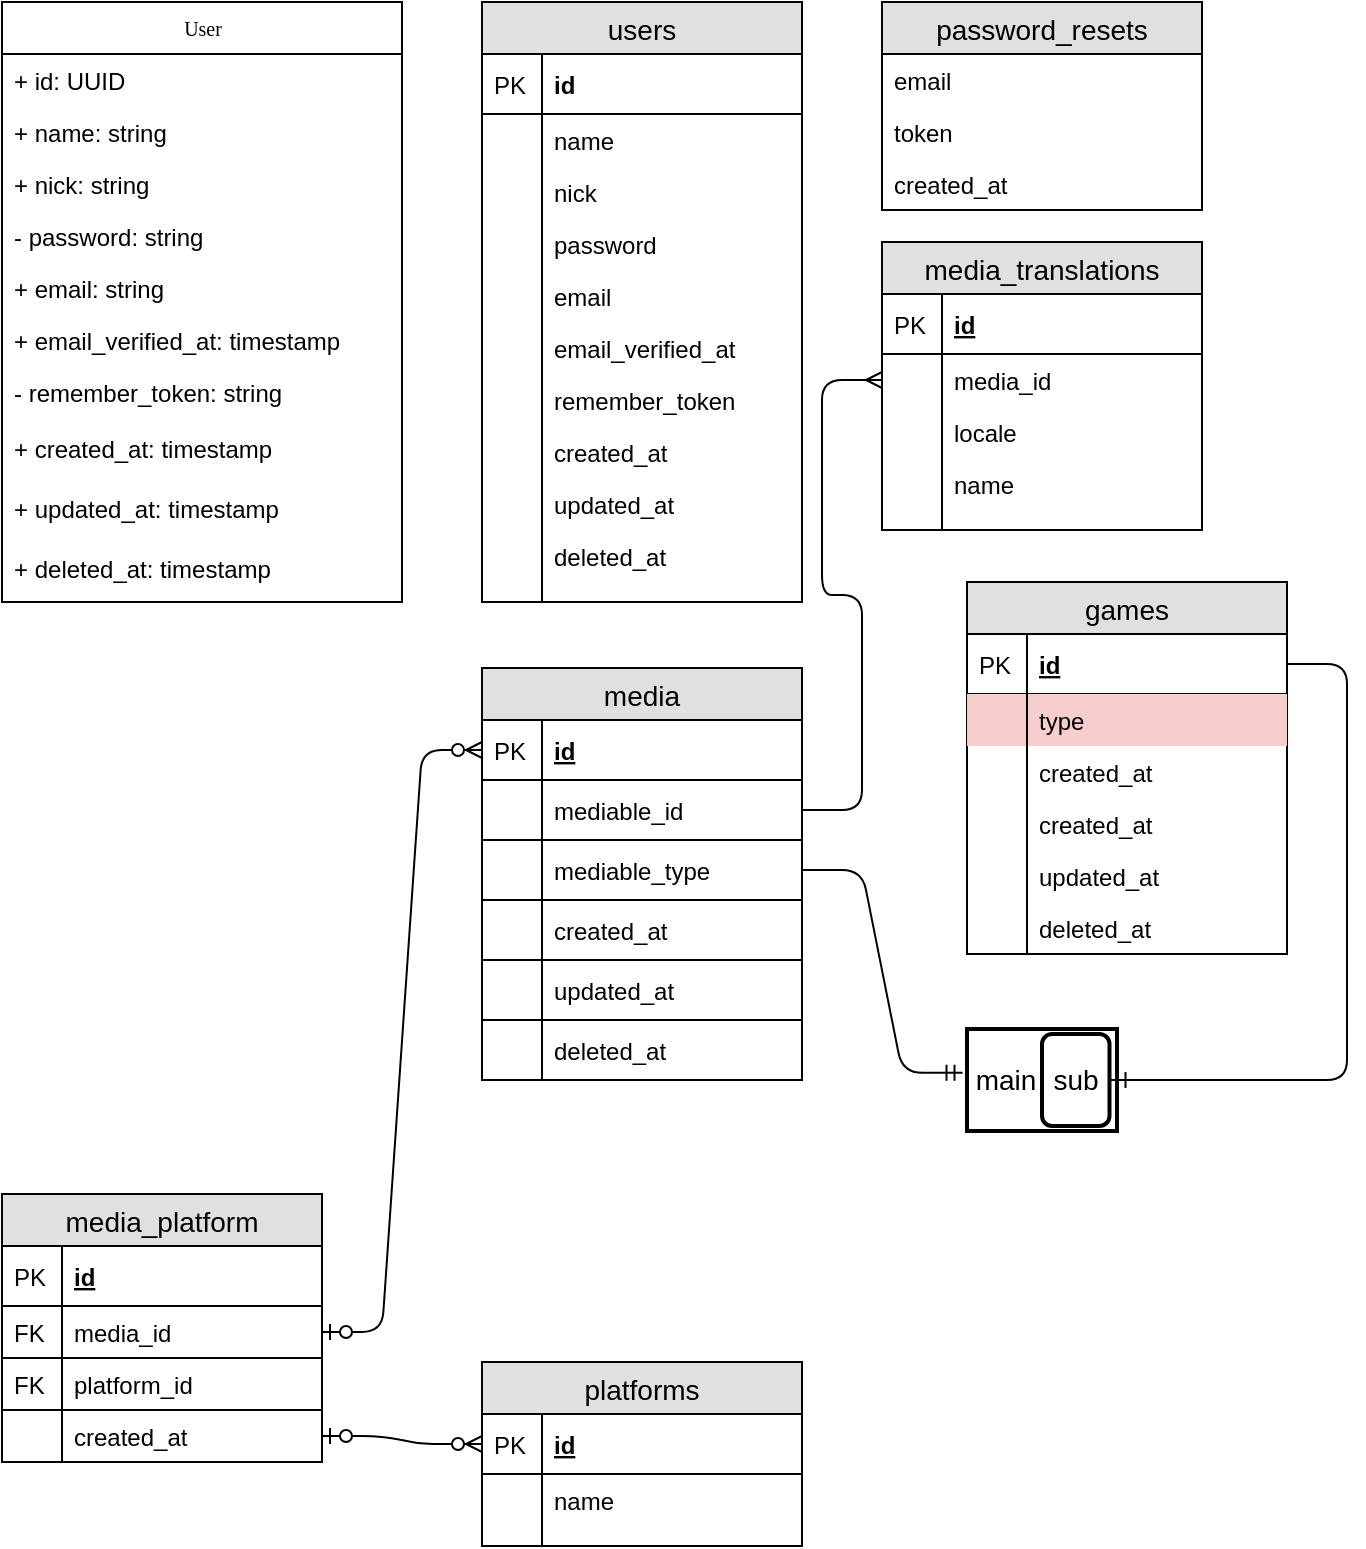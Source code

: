<mxfile version="12.2.6" type="device" pages="1"><diagram name="Page-1" id="c4acf3e9-155e-7222-9cf6-157b1a14988f"><mxGraphModel dx="446" dy="738" grid="1" gridSize="10" guides="1" tooltips="1" connect="1" arrows="1" fold="1" page="1" pageScale="1" pageWidth="850" pageHeight="1100" background="#ffffff" math="0" shadow="0"><root><mxCell id="0"/><mxCell id="1" parent="0"/><mxCell id="QIijq8V2MT7n2t8W3Wsy-1" value="User" style="swimlane;html=1;fontStyle=0;childLayout=stackLayout;horizontal=1;startSize=26;fillColor=none;horizontalStack=0;resizeParent=1;resizeLast=0;collapsible=1;marginBottom=0;swimlaneFillColor=#ffffff;rounded=0;shadow=0;comic=0;labelBackgroundColor=none;strokeWidth=1;fontFamily=Verdana;fontSize=10;align=center;" parent="1" vertex="1"><mxGeometry x="40" y="10" width="200" height="300" as="geometry"/></mxCell><mxCell id="QIijq8V2MT7n2t8W3Wsy-2" value="+ id: UUID" style="text;html=1;strokeColor=none;fillColor=none;align=left;verticalAlign=top;spacingLeft=4;spacingRight=4;whiteSpace=wrap;overflow=hidden;rotatable=0;points=[[0,0.5],[1,0.5]];portConstraint=eastwest;" parent="QIijq8V2MT7n2t8W3Wsy-1" vertex="1"><mxGeometry y="26" width="200" height="26" as="geometry"/></mxCell><mxCell id="QIijq8V2MT7n2t8W3Wsy-3" value="+ name: string" style="text;html=1;strokeColor=none;fillColor=none;align=left;verticalAlign=top;spacingLeft=4;spacingRight=4;whiteSpace=wrap;overflow=hidden;rotatable=0;points=[[0,0.5],[1,0.5]];portConstraint=eastwest;" parent="QIijq8V2MT7n2t8W3Wsy-1" vertex="1"><mxGeometry y="52" width="200" height="26" as="geometry"/></mxCell><mxCell id="QIijq8V2MT7n2t8W3Wsy-4" value="+ nick: string" style="text;html=1;strokeColor=none;fillColor=none;align=left;verticalAlign=top;spacingLeft=4;spacingRight=4;whiteSpace=wrap;overflow=hidden;rotatable=0;points=[[0,0.5],[1,0.5]];portConstraint=eastwest;" parent="QIijq8V2MT7n2t8W3Wsy-1" vertex="1"><mxGeometry y="78" width="200" height="26" as="geometry"/></mxCell><mxCell id="ISM1INwnsztmFXufZvSf-2" value="- password: string" style="text;html=1;strokeColor=none;fillColor=none;align=left;verticalAlign=top;spacingLeft=4;spacingRight=4;whiteSpace=wrap;overflow=hidden;rotatable=0;points=[[0,0.5],[1,0.5]];portConstraint=eastwest;" parent="QIijq8V2MT7n2t8W3Wsy-1" vertex="1"><mxGeometry y="104" width="200" height="26" as="geometry"/></mxCell><mxCell id="ISM1INwnsztmFXufZvSf-4" value="+ email: string" style="text;html=1;strokeColor=none;fillColor=none;align=left;verticalAlign=top;spacingLeft=4;spacingRight=4;whiteSpace=wrap;overflow=hidden;rotatable=0;points=[[0,0.5],[1,0.5]];portConstraint=eastwest;" parent="QIijq8V2MT7n2t8W3Wsy-1" vertex="1"><mxGeometry y="130" width="200" height="26" as="geometry"/></mxCell><mxCell id="ISM1INwnsztmFXufZvSf-3" value="+ email_verified_at: timestamp" style="text;html=1;strokeColor=none;fillColor=none;align=left;verticalAlign=top;spacingLeft=4;spacingRight=4;whiteSpace=wrap;overflow=hidden;rotatable=0;points=[[0,0.5],[1,0.5]];portConstraint=eastwest;" parent="QIijq8V2MT7n2t8W3Wsy-1" vertex="1"><mxGeometry y="156" width="200" height="26" as="geometry"/></mxCell><mxCell id="ISM1INwnsztmFXufZvSf-5" value="- remember_token: string" style="text;html=1;strokeColor=none;fillColor=none;align=left;verticalAlign=top;spacingLeft=4;spacingRight=4;whiteSpace=wrap;overflow=hidden;rotatable=0;points=[[0,0.5],[1,0.5]];portConstraint=eastwest;" parent="QIijq8V2MT7n2t8W3Wsy-1" vertex="1"><mxGeometry y="182" width="200" height="28" as="geometry"/></mxCell><mxCell id="ISM1INwnsztmFXufZvSf-6" value="+ created_at: timestamp" style="text;html=1;strokeColor=none;fillColor=none;align=left;verticalAlign=top;spacingLeft=4;spacingRight=4;whiteSpace=wrap;overflow=hidden;rotatable=0;points=[[0,0.5],[1,0.5]];portConstraint=eastwest;" parent="QIijq8V2MT7n2t8W3Wsy-1" vertex="1"><mxGeometry y="210" width="200" height="30" as="geometry"/></mxCell><mxCell id="ISM1INwnsztmFXufZvSf-7" value="+ updated_at: timestamp" style="text;html=1;strokeColor=none;fillColor=none;align=left;verticalAlign=top;spacingLeft=4;spacingRight=4;whiteSpace=wrap;overflow=hidden;rotatable=0;points=[[0,0.5],[1,0.5]];portConstraint=eastwest;" parent="QIijq8V2MT7n2t8W3Wsy-1" vertex="1"><mxGeometry y="240" width="200" height="30" as="geometry"/></mxCell><mxCell id="ISM1INwnsztmFXufZvSf-9" value="+ deleted_at: timestamp" style="text;html=1;strokeColor=none;fillColor=none;align=left;verticalAlign=top;spacingLeft=4;spacingRight=4;whiteSpace=wrap;overflow=hidden;rotatable=0;points=[[0,0.5],[1,0.5]];portConstraint=eastwest;" parent="QIijq8V2MT7n2t8W3Wsy-1" vertex="1"><mxGeometry y="270" width="200" height="30" as="geometry"/></mxCell><mxCell id="ISM1INwnsztmFXufZvSf-71" value="users" style="swimlane;fontStyle=0;childLayout=stackLayout;horizontal=1;startSize=26;fillColor=#e0e0e0;horizontalStack=0;resizeParent=1;resizeParentMax=0;resizeLast=0;collapsible=1;marginBottom=0;swimlaneFillColor=#ffffff;align=center;fontSize=14;" parent="1" vertex="1"><mxGeometry x="280" y="10" width="160" height="300" as="geometry"/></mxCell><mxCell id="ISM1INwnsztmFXufZvSf-72" value="id" style="shape=partialRectangle;top=0;left=0;right=0;bottom=1;align=left;verticalAlign=middle;fillColor=none;spacingLeft=34;spacingRight=4;overflow=hidden;rotatable=0;points=[[0,0.5],[1,0.5]];portConstraint=eastwest;dropTarget=0;fontStyle=1;fontSize=12;" parent="ISM1INwnsztmFXufZvSf-71" vertex="1"><mxGeometry y="26" width="160" height="30" as="geometry"/></mxCell><mxCell id="ISM1INwnsztmFXufZvSf-73" value="PK" style="shape=partialRectangle;top=0;left=0;bottom=0;fillColor=none;align=left;verticalAlign=middle;spacingLeft=4;spacingRight=4;overflow=hidden;rotatable=0;points=[];portConstraint=eastwest;part=1;fontSize=12;" parent="ISM1INwnsztmFXufZvSf-72" vertex="1" connectable="0"><mxGeometry width="30" height="30" as="geometry"/></mxCell><mxCell id="ISM1INwnsztmFXufZvSf-74" value="name" style="shape=partialRectangle;top=0;left=0;right=0;bottom=0;align=left;verticalAlign=top;fillColor=none;spacingLeft=34;spacingRight=4;overflow=hidden;rotatable=0;points=[[0,0.5],[1,0.5]];portConstraint=eastwest;dropTarget=0;fontSize=12;" parent="ISM1INwnsztmFXufZvSf-71" vertex="1"><mxGeometry y="56" width="160" height="26" as="geometry"/></mxCell><mxCell id="ISM1INwnsztmFXufZvSf-75" value="" style="shape=partialRectangle;top=0;left=0;bottom=0;fillColor=none;align=left;verticalAlign=top;spacingLeft=4;spacingRight=4;overflow=hidden;rotatable=0;points=[];portConstraint=eastwest;part=1;fontSize=12;" parent="ISM1INwnsztmFXufZvSf-74" vertex="1" connectable="0"><mxGeometry width="30" height="26" as="geometry"/></mxCell><mxCell id="ISM1INwnsztmFXufZvSf-76" value="nick" style="shape=partialRectangle;top=0;left=0;right=0;bottom=0;align=left;verticalAlign=top;fillColor=none;spacingLeft=34;spacingRight=4;overflow=hidden;rotatable=0;points=[[0,0.5],[1,0.5]];portConstraint=eastwest;dropTarget=0;fontSize=12;" parent="ISM1INwnsztmFXufZvSf-71" vertex="1"><mxGeometry y="82" width="160" height="26" as="geometry"/></mxCell><mxCell id="ISM1INwnsztmFXufZvSf-77" value="" style="shape=partialRectangle;top=0;left=0;bottom=0;fillColor=none;align=left;verticalAlign=top;spacingLeft=4;spacingRight=4;overflow=hidden;rotatable=0;points=[];portConstraint=eastwest;part=1;fontSize=12;" parent="ISM1INwnsztmFXufZvSf-76" vertex="1" connectable="0"><mxGeometry width="30" height="26" as="geometry"/></mxCell><mxCell id="ISM1INwnsztmFXufZvSf-78" value="password" style="shape=partialRectangle;top=0;left=0;right=0;bottom=0;align=left;verticalAlign=top;fillColor=none;spacingLeft=34;spacingRight=4;overflow=hidden;rotatable=0;points=[[0,0.5],[1,0.5]];portConstraint=eastwest;dropTarget=0;fontSize=12;" parent="ISM1INwnsztmFXufZvSf-71" vertex="1"><mxGeometry y="108" width="160" height="26" as="geometry"/></mxCell><mxCell id="ISM1INwnsztmFXufZvSf-79" value="" style="shape=partialRectangle;top=0;left=0;bottom=0;fillColor=none;align=left;verticalAlign=top;spacingLeft=4;spacingRight=4;overflow=hidden;rotatable=0;points=[];portConstraint=eastwest;part=1;fontSize=12;" parent="ISM1INwnsztmFXufZvSf-78" vertex="1" connectable="0"><mxGeometry width="30" height="26" as="geometry"/></mxCell><mxCell id="ISM1INwnsztmFXufZvSf-82" value="email" style="shape=partialRectangle;top=0;left=0;right=0;bottom=0;align=left;verticalAlign=top;fillColor=none;spacingLeft=34;spacingRight=4;overflow=hidden;rotatable=0;points=[[0,0.5],[1,0.5]];portConstraint=eastwest;dropTarget=0;fontSize=12;" parent="ISM1INwnsztmFXufZvSf-71" vertex="1"><mxGeometry y="134" width="160" height="26" as="geometry"/></mxCell><mxCell id="ISM1INwnsztmFXufZvSf-83" value="" style="shape=partialRectangle;top=0;left=0;bottom=0;fillColor=none;align=left;verticalAlign=top;spacingLeft=4;spacingRight=4;overflow=hidden;rotatable=0;points=[];portConstraint=eastwest;part=1;fontSize=12;" parent="ISM1INwnsztmFXufZvSf-82" vertex="1" connectable="0"><mxGeometry width="30" height="26" as="geometry"/></mxCell><mxCell id="ISM1INwnsztmFXufZvSf-92" value="email_verified_at" style="shape=partialRectangle;top=0;left=0;right=0;bottom=0;align=left;verticalAlign=top;fillColor=none;spacingLeft=34;spacingRight=4;overflow=hidden;rotatable=0;points=[[0,0.5],[1,0.5]];portConstraint=eastwest;dropTarget=0;fontSize=12;" parent="ISM1INwnsztmFXufZvSf-71" vertex="1"><mxGeometry y="160" width="160" height="26" as="geometry"/></mxCell><mxCell id="ISM1INwnsztmFXufZvSf-93" value="" style="shape=partialRectangle;top=0;left=0;bottom=0;fillColor=none;align=left;verticalAlign=top;spacingLeft=4;spacingRight=4;overflow=hidden;rotatable=0;points=[];portConstraint=eastwest;part=1;fontSize=12;" parent="ISM1INwnsztmFXufZvSf-92" vertex="1" connectable="0"><mxGeometry width="30" height="26" as="geometry"/></mxCell><mxCell id="ISM1INwnsztmFXufZvSf-86" value="remember_token" style="shape=partialRectangle;top=0;left=0;right=0;bottom=0;align=left;verticalAlign=top;fillColor=none;spacingLeft=34;spacingRight=4;overflow=hidden;rotatable=0;points=[[0,0.5],[1,0.5]];portConstraint=eastwest;dropTarget=0;fontSize=12;" parent="ISM1INwnsztmFXufZvSf-71" vertex="1"><mxGeometry y="186" width="160" height="26" as="geometry"/></mxCell><mxCell id="ISM1INwnsztmFXufZvSf-87" value="" style="shape=partialRectangle;top=0;left=0;bottom=0;fillColor=none;align=left;verticalAlign=top;spacingLeft=4;spacingRight=4;overflow=hidden;rotatable=0;points=[];portConstraint=eastwest;part=1;fontSize=12;" parent="ISM1INwnsztmFXufZvSf-86" vertex="1" connectable="0"><mxGeometry width="30" height="26" as="geometry"/></mxCell><mxCell id="ISM1INwnsztmFXufZvSf-88" value="created_at" style="shape=partialRectangle;top=0;left=0;right=0;bottom=0;align=left;verticalAlign=top;fillColor=none;spacingLeft=34;spacingRight=4;overflow=hidden;rotatable=0;points=[[0,0.5],[1,0.5]];portConstraint=eastwest;dropTarget=0;fontSize=12;" parent="ISM1INwnsztmFXufZvSf-71" vertex="1"><mxGeometry y="212" width="160" height="26" as="geometry"/></mxCell><mxCell id="ISM1INwnsztmFXufZvSf-89" value="" style="shape=partialRectangle;top=0;left=0;bottom=0;fillColor=none;align=left;verticalAlign=top;spacingLeft=4;spacingRight=4;overflow=hidden;rotatable=0;points=[];portConstraint=eastwest;part=1;fontSize=12;" parent="ISM1INwnsztmFXufZvSf-88" vertex="1" connectable="0"><mxGeometry width="30" height="26" as="geometry"/></mxCell><mxCell id="ISM1INwnsztmFXufZvSf-90" value="updated_at" style="shape=partialRectangle;top=0;left=0;right=0;bottom=0;align=left;verticalAlign=top;fillColor=none;spacingLeft=34;spacingRight=4;overflow=hidden;rotatable=0;points=[[0,0.5],[1,0.5]];portConstraint=eastwest;dropTarget=0;fontSize=12;" parent="ISM1INwnsztmFXufZvSf-71" vertex="1"><mxGeometry y="238" width="160" height="26" as="geometry"/></mxCell><mxCell id="ISM1INwnsztmFXufZvSf-91" value="" style="shape=partialRectangle;top=0;left=0;bottom=0;fillColor=none;align=left;verticalAlign=top;spacingLeft=4;spacingRight=4;overflow=hidden;rotatable=0;points=[];portConstraint=eastwest;part=1;fontSize=12;" parent="ISM1INwnsztmFXufZvSf-90" vertex="1" connectable="0"><mxGeometry width="30" height="26" as="geometry"/></mxCell><mxCell id="ISM1INwnsztmFXufZvSf-94" value="deleted_at" style="shape=partialRectangle;top=0;left=0;right=0;bottom=0;align=left;verticalAlign=top;fillColor=none;spacingLeft=34;spacingRight=4;overflow=hidden;rotatable=0;points=[[0,0.5],[1,0.5]];portConstraint=eastwest;dropTarget=0;fontSize=12;" parent="ISM1INwnsztmFXufZvSf-71" vertex="1"><mxGeometry y="264" width="160" height="26" as="geometry"/></mxCell><mxCell id="ISM1INwnsztmFXufZvSf-95" value="" style="shape=partialRectangle;top=0;left=0;bottom=0;fillColor=none;align=left;verticalAlign=top;spacingLeft=4;spacingRight=4;overflow=hidden;rotatable=0;points=[];portConstraint=eastwest;part=1;fontSize=12;" parent="ISM1INwnsztmFXufZvSf-94" vertex="1" connectable="0"><mxGeometry width="30" height="26" as="geometry"/></mxCell><mxCell id="ISM1INwnsztmFXufZvSf-80" value="" style="shape=partialRectangle;top=0;left=0;right=0;bottom=0;align=left;verticalAlign=top;fillColor=none;spacingLeft=34;spacingRight=4;overflow=hidden;rotatable=0;points=[[0,0.5],[1,0.5]];portConstraint=eastwest;dropTarget=0;fontSize=12;" parent="ISM1INwnsztmFXufZvSf-71" vertex="1"><mxGeometry y="290" width="160" height="10" as="geometry"/></mxCell><mxCell id="ISM1INwnsztmFXufZvSf-81" value="" style="shape=partialRectangle;top=0;left=0;bottom=0;fillColor=none;align=left;verticalAlign=top;spacingLeft=4;spacingRight=4;overflow=hidden;rotatable=0;points=[];portConstraint=eastwest;part=1;fontSize=12;" parent="ISM1INwnsztmFXufZvSf-80" vertex="1" connectable="0"><mxGeometry width="30" height="10" as="geometry"/></mxCell><mxCell id="ISM1INwnsztmFXufZvSf-100" value="password_resets" style="swimlane;fontStyle=0;childLayout=stackLayout;horizontal=1;startSize=26;fillColor=#e0e0e0;horizontalStack=0;resizeParent=1;resizeParentMax=0;resizeLast=0;collapsible=1;marginBottom=0;swimlaneFillColor=#ffffff;align=center;fontSize=14;" parent="1" vertex="1"><mxGeometry x="480" y="10" width="160" height="104" as="geometry"/></mxCell><mxCell id="ISM1INwnsztmFXufZvSf-101" value="email" style="text;strokeColor=none;fillColor=none;spacingLeft=4;spacingRight=4;overflow=hidden;rotatable=0;points=[[0,0.5],[1,0.5]];portConstraint=eastwest;fontSize=12;" parent="ISM1INwnsztmFXufZvSf-100" vertex="1"><mxGeometry y="26" width="160" height="26" as="geometry"/></mxCell><mxCell id="ISM1INwnsztmFXufZvSf-103" value="token" style="text;strokeColor=none;fillColor=none;spacingLeft=4;spacingRight=4;overflow=hidden;rotatable=0;points=[[0,0.5],[1,0.5]];portConstraint=eastwest;fontSize=12;" parent="ISM1INwnsztmFXufZvSf-100" vertex="1"><mxGeometry y="52" width="160" height="26" as="geometry"/></mxCell><mxCell id="ISM1INwnsztmFXufZvSf-104" value="created_at" style="text;strokeColor=none;fillColor=none;spacingLeft=4;spacingRight=4;overflow=hidden;rotatable=0;points=[[0,0.5],[1,0.5]];portConstraint=eastwest;fontSize=12;" parent="ISM1INwnsztmFXufZvSf-100" vertex="1"><mxGeometry y="78" width="160" height="26" as="geometry"/></mxCell><mxCell id="ISM1INwnsztmFXufZvSf-116" value="games" style="swimlane;fontStyle=0;childLayout=stackLayout;horizontal=1;startSize=26;fillColor=#e0e0e0;horizontalStack=0;resizeParent=1;resizeParentMax=0;resizeLast=0;collapsible=1;marginBottom=0;swimlaneFillColor=#ffffff;align=center;fontSize=14;" parent="1" vertex="1"><mxGeometry x="522.5" y="300" width="160" height="186" as="geometry"/></mxCell><mxCell id="ISM1INwnsztmFXufZvSf-117" value="id" style="shape=partialRectangle;top=0;left=0;right=0;bottom=1;align=left;verticalAlign=middle;fillColor=none;spacingLeft=34;spacingRight=4;overflow=hidden;rotatable=0;points=[[0,0.5],[1,0.5]];portConstraint=eastwest;dropTarget=0;fontStyle=5;fontSize=12;" parent="ISM1INwnsztmFXufZvSf-116" vertex="1"><mxGeometry y="26" width="160" height="30" as="geometry"/></mxCell><mxCell id="ISM1INwnsztmFXufZvSf-118" value="PK" style="shape=partialRectangle;top=0;left=0;bottom=0;fillColor=none;align=left;verticalAlign=middle;spacingLeft=4;spacingRight=4;overflow=hidden;rotatable=0;points=[];portConstraint=eastwest;part=1;fontSize=12;" parent="ISM1INwnsztmFXufZvSf-117" vertex="1" connectable="0"><mxGeometry width="30" height="30" as="geometry"/></mxCell><mxCell id="ISM1INwnsztmFXufZvSf-119" value="type" style="shape=partialRectangle;top=0;left=0;right=0;bottom=0;align=left;verticalAlign=top;fillColor=#f8cecc;spacingLeft=34;spacingRight=4;overflow=hidden;rotatable=0;points=[[0,0.5],[1,0.5]];portConstraint=eastwest;dropTarget=0;fontSize=12;strokeColor=#000000;" parent="ISM1INwnsztmFXufZvSf-116" vertex="1"><mxGeometry y="56" width="160" height="26" as="geometry"/></mxCell><mxCell id="ISM1INwnsztmFXufZvSf-120" value="" style="shape=partialRectangle;top=0;left=0;bottom=0;fillColor=none;align=left;verticalAlign=top;spacingLeft=4;spacingRight=4;overflow=hidden;rotatable=0;points=[];portConstraint=eastwest;part=1;fontSize=12;" parent="ISM1INwnsztmFXufZvSf-119" vertex="1" connectable="0"><mxGeometry width="30" height="26" as="geometry"/></mxCell><mxCell id="_zYYemDv566EBGg0dp0m-32" value="created_at" style="shape=partialRectangle;top=0;left=0;right=0;bottom=0;align=left;verticalAlign=top;spacingLeft=34;spacingRight=4;overflow=hidden;rotatable=0;points=[[0,0.5],[1,0.5]];portConstraint=eastwest;dropTarget=0;fontSize=12;fillColor=none;" parent="ISM1INwnsztmFXufZvSf-116" vertex="1"><mxGeometry y="82" width="160" height="26" as="geometry"/></mxCell><mxCell id="_zYYemDv566EBGg0dp0m-33" value="" style="shape=partialRectangle;top=0;left=0;bottom=0;fillColor=none;align=left;verticalAlign=top;spacingLeft=4;spacingRight=4;overflow=hidden;rotatable=0;points=[];portConstraint=eastwest;part=1;fontSize=12;" parent="_zYYemDv566EBGg0dp0m-32" vertex="1" connectable="0"><mxGeometry width="30" height="26" as="geometry"/></mxCell><mxCell id="_zYYemDv566EBGg0dp0m-52" value="created_at" style="shape=partialRectangle;top=0;left=0;right=0;bottom=0;align=left;verticalAlign=top;spacingLeft=34;spacingRight=4;overflow=hidden;rotatable=0;points=[[0,0.5],[1,0.5]];portConstraint=eastwest;dropTarget=0;fontSize=12;fillColor=none;" parent="ISM1INwnsztmFXufZvSf-116" vertex="1"><mxGeometry y="108" width="160" height="26" as="geometry"/></mxCell><mxCell id="_zYYemDv566EBGg0dp0m-53" value="" style="shape=partialRectangle;top=0;left=0;bottom=0;fillColor=none;align=left;verticalAlign=top;spacingLeft=4;spacingRight=4;overflow=hidden;rotatable=0;points=[];portConstraint=eastwest;part=1;fontSize=12;" parent="_zYYemDv566EBGg0dp0m-52" vertex="1" connectable="0"><mxGeometry width="30" height="26" as="geometry"/></mxCell><mxCell id="_zYYemDv566EBGg0dp0m-34" value="updated_at" style="shape=partialRectangle;top=0;left=0;right=0;bottom=0;align=left;verticalAlign=top;spacingLeft=34;spacingRight=4;overflow=hidden;rotatable=0;points=[[0,0.5],[1,0.5]];portConstraint=eastwest;dropTarget=0;fontSize=12;fillColor=none;" parent="ISM1INwnsztmFXufZvSf-116" vertex="1"><mxGeometry y="134" width="160" height="26" as="geometry"/></mxCell><mxCell id="_zYYemDv566EBGg0dp0m-35" value="" style="shape=partialRectangle;top=0;left=0;bottom=0;fillColor=none;align=left;verticalAlign=top;spacingLeft=4;spacingRight=4;overflow=hidden;rotatable=0;points=[];portConstraint=eastwest;part=1;fontSize=12;" parent="_zYYemDv566EBGg0dp0m-34" vertex="1" connectable="0"><mxGeometry width="30" height="26" as="geometry"/></mxCell><mxCell id="_zYYemDv566EBGg0dp0m-36" value="deleted_at" style="shape=partialRectangle;top=0;left=0;right=0;bottom=0;align=left;verticalAlign=top;spacingLeft=34;spacingRight=4;overflow=hidden;rotatable=0;points=[[0,0.5],[1,0.5]];portConstraint=eastwest;dropTarget=0;fontSize=12;fillColor=none;" parent="ISM1INwnsztmFXufZvSf-116" vertex="1"><mxGeometry y="160" width="160" height="26" as="geometry"/></mxCell><mxCell id="_zYYemDv566EBGg0dp0m-37" value="" style="shape=partialRectangle;top=0;left=0;bottom=0;fillColor=none;align=left;verticalAlign=top;spacingLeft=4;spacingRight=4;overflow=hidden;rotatable=0;points=[];portConstraint=eastwest;part=1;fontSize=12;" parent="_zYYemDv566EBGg0dp0m-36" vertex="1" connectable="0"><mxGeometry width="30" height="26" as="geometry"/></mxCell><mxCell id="ISM1INwnsztmFXufZvSf-134" value="media_platform" style="swimlane;fontStyle=0;childLayout=stackLayout;horizontal=1;startSize=26;fillColor=#e0e0e0;horizontalStack=0;resizeParent=1;resizeParentMax=0;resizeLast=0;collapsible=1;marginBottom=0;swimlaneFillColor=#ffffff;align=center;fontSize=14;" parent="1" vertex="1"><mxGeometry x="40" y="606" width="160" height="134" as="geometry"/></mxCell><mxCell id="ISM1INwnsztmFXufZvSf-135" value="id" style="shape=partialRectangle;top=0;left=0;right=0;bottom=1;align=left;verticalAlign=middle;fillColor=none;spacingLeft=34;spacingRight=4;overflow=hidden;rotatable=0;points=[[0,0.5],[1,0.5]];portConstraint=eastwest;dropTarget=0;fontStyle=5;fontSize=12;" parent="ISM1INwnsztmFXufZvSf-134" vertex="1"><mxGeometry y="26" width="160" height="30" as="geometry"/></mxCell><mxCell id="ISM1INwnsztmFXufZvSf-136" value="PK" style="shape=partialRectangle;top=0;left=0;bottom=0;fillColor=none;align=left;verticalAlign=middle;spacingLeft=4;spacingRight=4;overflow=hidden;rotatable=0;points=[];portConstraint=eastwest;part=1;fontSize=12;" parent="ISM1INwnsztmFXufZvSf-135" vertex="1" connectable="0"><mxGeometry width="30" height="30" as="geometry"/></mxCell><mxCell id="ISM1INwnsztmFXufZvSf-145" value="media_id" style="shape=partialRectangle;top=0;left=0;right=0;bottom=1;align=left;verticalAlign=top;fillColor=none;spacingLeft=34;spacingRight=4;overflow=hidden;rotatable=0;points=[[0,0.5],[1,0.5]];portConstraint=eastwest;dropTarget=0;fontSize=12;" parent="ISM1INwnsztmFXufZvSf-134" vertex="1"><mxGeometry y="56" width="160" height="26" as="geometry"/></mxCell><mxCell id="ISM1INwnsztmFXufZvSf-146" value="FK" style="shape=partialRectangle;top=0;left=0;bottom=0;fillColor=none;align=left;verticalAlign=top;spacingLeft=4;spacingRight=4;overflow=hidden;rotatable=0;points=[];portConstraint=eastwest;part=1;fontSize=12;" parent="ISM1INwnsztmFXufZvSf-145" vertex="1" connectable="0"><mxGeometry width="30" height="26" as="geometry"/></mxCell><mxCell id="_zYYemDv566EBGg0dp0m-30" value="platform_id" style="shape=partialRectangle;top=0;left=0;right=0;bottom=1;align=left;verticalAlign=top;fillColor=none;spacingLeft=34;spacingRight=4;overflow=hidden;rotatable=0;points=[[0,0.5],[1,0.5]];portConstraint=eastwest;dropTarget=0;fontSize=12;" parent="ISM1INwnsztmFXufZvSf-134" vertex="1"><mxGeometry y="82" width="160" height="26" as="geometry"/></mxCell><mxCell id="_zYYemDv566EBGg0dp0m-31" value="FK" style="shape=partialRectangle;top=0;left=0;bottom=0;fillColor=none;align=left;verticalAlign=top;spacingLeft=4;spacingRight=4;overflow=hidden;rotatable=0;points=[];portConstraint=eastwest;part=1;fontSize=12;" parent="_zYYemDv566EBGg0dp0m-30" vertex="1" connectable="0"><mxGeometry width="30" height="26" as="geometry"/></mxCell><mxCell id="_zYYemDv566EBGg0dp0m-13" value="created_at" style="shape=partialRectangle;top=0;left=0;right=0;bottom=1;align=left;verticalAlign=top;fillColor=none;spacingLeft=34;spacingRight=4;overflow=hidden;rotatable=0;points=[[0,0.5],[1,0.5]];portConstraint=eastwest;dropTarget=0;fontSize=12;" parent="ISM1INwnsztmFXufZvSf-134" vertex="1"><mxGeometry y="108" width="160" height="26" as="geometry"/></mxCell><mxCell id="_zYYemDv566EBGg0dp0m-14" value="" style="shape=partialRectangle;top=0;left=0;bottom=0;fillColor=none;align=left;verticalAlign=top;spacingLeft=4;spacingRight=4;overflow=hidden;rotatable=0;points=[];portConstraint=eastwest;part=1;fontSize=12;" parent="_zYYemDv566EBGg0dp0m-13" vertex="1" connectable="0"><mxGeometry width="30" height="26" as="geometry"/></mxCell><mxCell id="ISM1INwnsztmFXufZvSf-147" value="platforms" style="swimlane;fontStyle=0;childLayout=stackLayout;horizontal=1;startSize=26;fillColor=#e0e0e0;horizontalStack=0;resizeParent=1;resizeParentMax=0;resizeLast=0;collapsible=1;marginBottom=0;swimlaneFillColor=#ffffff;align=center;fontSize=14;" parent="1" vertex="1"><mxGeometry x="280" y="690" width="160" height="92" as="geometry"/></mxCell><mxCell id="ISM1INwnsztmFXufZvSf-148" value="id" style="shape=partialRectangle;top=0;left=0;right=0;bottom=1;align=left;verticalAlign=middle;fillColor=none;spacingLeft=34;spacingRight=4;overflow=hidden;rotatable=0;points=[[0,0.5],[1,0.5]];portConstraint=eastwest;dropTarget=0;fontStyle=5;fontSize=12;" parent="ISM1INwnsztmFXufZvSf-147" vertex="1"><mxGeometry y="26" width="160" height="30" as="geometry"/></mxCell><mxCell id="ISM1INwnsztmFXufZvSf-149" value="PK" style="shape=partialRectangle;top=0;left=0;bottom=0;fillColor=none;align=left;verticalAlign=middle;spacingLeft=4;spacingRight=4;overflow=hidden;rotatable=0;points=[];portConstraint=eastwest;part=1;fontSize=12;" parent="ISM1INwnsztmFXufZvSf-148" vertex="1" connectable="0"><mxGeometry width="30" height="30" as="geometry"/></mxCell><mxCell id="ISM1INwnsztmFXufZvSf-150" value="name" style="shape=partialRectangle;top=0;left=0;right=0;bottom=0;align=left;verticalAlign=top;fillColor=none;spacingLeft=34;spacingRight=4;overflow=hidden;rotatable=0;points=[[0,0.5],[1,0.5]];portConstraint=eastwest;dropTarget=0;fontSize=12;" parent="ISM1INwnsztmFXufZvSf-147" vertex="1"><mxGeometry y="56" width="160" height="26" as="geometry"/></mxCell><mxCell id="ISM1INwnsztmFXufZvSf-151" value="" style="shape=partialRectangle;top=0;left=0;bottom=0;fillColor=none;align=left;verticalAlign=top;spacingLeft=4;spacingRight=4;overflow=hidden;rotatable=0;points=[];portConstraint=eastwest;part=1;fontSize=12;" parent="ISM1INwnsztmFXufZvSf-150" vertex="1" connectable="0"><mxGeometry width="30" height="26" as="geometry"/></mxCell><mxCell id="ISM1INwnsztmFXufZvSf-156" value="" style="shape=partialRectangle;top=0;left=0;right=0;bottom=0;align=left;verticalAlign=top;fillColor=none;spacingLeft=34;spacingRight=4;overflow=hidden;rotatable=0;points=[[0,0.5],[1,0.5]];portConstraint=eastwest;dropTarget=0;fontSize=12;" parent="ISM1INwnsztmFXufZvSf-147" vertex="1"><mxGeometry y="82" width="160" height="10" as="geometry"/></mxCell><mxCell id="ISM1INwnsztmFXufZvSf-157" value="" style="shape=partialRectangle;top=0;left=0;bottom=0;fillColor=none;align=left;verticalAlign=top;spacingLeft=4;spacingRight=4;overflow=hidden;rotatable=0;points=[];portConstraint=eastwest;part=1;fontSize=12;" parent="ISM1INwnsztmFXufZvSf-156" vertex="1" connectable="0"><mxGeometry width="30" height="10" as="geometry"/></mxCell><mxCell id="ISM1INwnsztmFXufZvSf-163" value="" style="edgeStyle=entityRelationEdgeStyle;fontSize=12;html=1;endArrow=ERzeroToMany;startArrow=ERzeroToOne;exitX=1;exitY=0.5;exitDx=0;exitDy=0;" parent="1" source="_zYYemDv566EBGg0dp0m-13" target="ISM1INwnsztmFXufZvSf-148" edge="1"><mxGeometry width="100" height="100" relative="1" as="geometry"><mxPoint x="890" y="230" as="sourcePoint"/><mxPoint x="990" y="130" as="targetPoint"/></mxGeometry></mxCell><mxCell id="ISM1INwnsztmFXufZvSf-165" value="media" style="swimlane;fontStyle=0;childLayout=stackLayout;horizontal=1;startSize=26;fillColor=#e0e0e0;horizontalStack=0;resizeParent=1;resizeParentMax=0;resizeLast=0;collapsible=1;marginBottom=0;swimlaneFillColor=#ffffff;align=center;fontSize=14;" parent="1" vertex="1"><mxGeometry x="280" y="343" width="160" height="206" as="geometry"/></mxCell><mxCell id="_zYYemDv566EBGg0dp0m-19" value="id" style="shape=partialRectangle;top=0;left=0;right=0;bottom=1;align=left;verticalAlign=middle;fillColor=none;spacingLeft=34;spacingRight=4;overflow=hidden;rotatable=0;points=[[0,0.5],[1,0.5]];portConstraint=eastwest;dropTarget=0;fontStyle=5;fontSize=12;" parent="ISM1INwnsztmFXufZvSf-165" vertex="1"><mxGeometry y="26" width="160" height="30" as="geometry"/></mxCell><mxCell id="_zYYemDv566EBGg0dp0m-20" value="PK" style="shape=partialRectangle;top=0;left=0;bottom=0;fillColor=none;align=left;verticalAlign=middle;spacingLeft=4;spacingRight=4;overflow=hidden;rotatable=0;points=[];portConstraint=eastwest;part=1;fontSize=12;" parent="_zYYemDv566EBGg0dp0m-19" vertex="1" connectable="0"><mxGeometry width="30" height="30" as="geometry"/></mxCell><mxCell id="_zYYemDv566EBGg0dp0m-21" value="mediable_id" style="shape=partialRectangle;top=0;left=0;right=0;bottom=1;align=left;verticalAlign=middle;fillColor=none;spacingLeft=34;spacingRight=4;overflow=hidden;rotatable=0;points=[[0,0.5],[1,0.5]];portConstraint=eastwest;dropTarget=0;fontStyle=0;fontSize=12;" parent="ISM1INwnsztmFXufZvSf-165" vertex="1"><mxGeometry y="56" width="160" height="30" as="geometry"/></mxCell><mxCell id="_zYYemDv566EBGg0dp0m-22" value="" style="shape=partialRectangle;top=0;left=0;bottom=0;fillColor=none;align=left;verticalAlign=middle;spacingLeft=4;spacingRight=4;overflow=hidden;rotatable=0;points=[];portConstraint=eastwest;part=1;fontSize=12;" parent="_zYYemDv566EBGg0dp0m-21" vertex="1" connectable="0"><mxGeometry width="30" height="30" as="geometry"/></mxCell><mxCell id="_zYYemDv566EBGg0dp0m-23" value="mediable_type" style="shape=partialRectangle;top=0;left=0;right=0;bottom=1;align=left;verticalAlign=middle;fillColor=none;spacingLeft=34;spacingRight=4;overflow=hidden;rotatable=0;points=[[0,0.5],[1,0.5]];portConstraint=eastwest;dropTarget=0;fontStyle=0;fontSize=12;" parent="ISM1INwnsztmFXufZvSf-165" vertex="1"><mxGeometry y="86" width="160" height="30" as="geometry"/></mxCell><mxCell id="_zYYemDv566EBGg0dp0m-24" value="" style="shape=partialRectangle;top=0;left=0;bottom=0;fillColor=none;align=left;verticalAlign=middle;spacingLeft=4;spacingRight=4;overflow=hidden;rotatable=0;points=[];portConstraint=eastwest;part=1;fontSize=12;" parent="_zYYemDv566EBGg0dp0m-23" vertex="1" connectable="0"><mxGeometry width="30" height="30" as="geometry"/></mxCell><mxCell id="_zYYemDv566EBGg0dp0m-25" value="created_at" style="shape=partialRectangle;top=0;left=0;right=0;bottom=1;align=left;verticalAlign=middle;fillColor=none;spacingLeft=34;spacingRight=4;overflow=hidden;rotatable=0;points=[[0,0.5],[1,0.5]];portConstraint=eastwest;dropTarget=0;fontStyle=0;fontSize=12;" parent="ISM1INwnsztmFXufZvSf-165" vertex="1"><mxGeometry y="116" width="160" height="30" as="geometry"/></mxCell><mxCell id="_zYYemDv566EBGg0dp0m-26" value="" style="shape=partialRectangle;top=0;left=0;bottom=0;fillColor=none;align=left;verticalAlign=middle;spacingLeft=4;spacingRight=4;overflow=hidden;rotatable=0;points=[];portConstraint=eastwest;part=1;fontSize=12;" parent="_zYYemDv566EBGg0dp0m-25" vertex="1" connectable="0"><mxGeometry width="30" height="30" as="geometry"/></mxCell><mxCell id="_zYYemDv566EBGg0dp0m-27" value="updated_at" style="shape=partialRectangle;top=0;left=0;right=0;bottom=1;align=left;verticalAlign=middle;fillColor=none;spacingLeft=34;spacingRight=4;overflow=hidden;rotatable=0;points=[[0,0.5],[1,0.5]];portConstraint=eastwest;dropTarget=0;fontStyle=0;fontSize=12;" parent="ISM1INwnsztmFXufZvSf-165" vertex="1"><mxGeometry y="146" width="160" height="30" as="geometry"/></mxCell><mxCell id="_zYYemDv566EBGg0dp0m-28" value="" style="shape=partialRectangle;top=0;left=0;bottom=0;fillColor=none;align=left;verticalAlign=middle;spacingLeft=4;spacingRight=4;overflow=hidden;rotatable=0;points=[];portConstraint=eastwest;part=1;fontSize=12;" parent="_zYYemDv566EBGg0dp0m-27" vertex="1" connectable="0"><mxGeometry width="30" height="30" as="geometry"/></mxCell><mxCell id="ISM1INwnsztmFXufZvSf-166" value="deleted_at" style="shape=partialRectangle;top=0;left=0;right=0;bottom=1;align=left;verticalAlign=middle;fillColor=none;spacingLeft=34;spacingRight=4;overflow=hidden;rotatable=0;points=[[0,0.5],[1,0.5]];portConstraint=eastwest;dropTarget=0;fontStyle=0;fontSize=12;" parent="ISM1INwnsztmFXufZvSf-165" vertex="1"><mxGeometry y="176" width="160" height="30" as="geometry"/></mxCell><mxCell id="ISM1INwnsztmFXufZvSf-167" value="" style="shape=partialRectangle;top=0;left=0;bottom=0;fillColor=none;align=left;verticalAlign=middle;spacingLeft=4;spacingRight=4;overflow=hidden;rotatable=0;points=[];portConstraint=eastwest;part=1;fontSize=12;" parent="ISM1INwnsztmFXufZvSf-166" vertex="1" connectable="0"><mxGeometry width="30" height="30" as="geometry"/></mxCell><mxCell id="ISM1INwnsztmFXufZvSf-182" value="" style="rounded=1;absoluteArcSize=1;html=1;strokeWidth=2;arcSize=0;fontSize=14;" parent="1" vertex="1"><mxGeometry x="522.5" y="523.5" width="75" height="51" as="geometry"/></mxCell><mxCell id="ISM1INwnsztmFXufZvSf-183" value="main" style="html=1;strokeWidth=2;shape=mxgraph.er.anchor;fontSize=14;whiteSpace=wrap;" parent="ISM1INwnsztmFXufZvSf-182" vertex="1"><mxGeometry width="37.5" height="51" as="geometry"/></mxCell><mxCell id="ISM1INwnsztmFXufZvSf-184" value="sub" style="rounded=1;absoluteArcSize=1;html=1;strokeWidth=2;arcSize=10;fontSize=14;whiteSpace=wrap;points=[];strokeColor=inherit;fillColor=inherit;" parent="ISM1INwnsztmFXufZvSf-182" vertex="1"><mxGeometry x="37.5" y="2.55" width="33.75" height="45.9" as="geometry"/></mxCell><mxCell id="ISM1INwnsztmFXufZvSf-185" value="" style="edgeStyle=entityRelationEdgeStyle;fontSize=12;html=1;endArrow=ERmandOne;entryX=-0.06;entryY=0.43;entryDx=0;entryDy=0;entryPerimeter=0;exitX=1;exitY=0.5;exitDx=0;exitDy=0;" parent="1" source="_zYYemDv566EBGg0dp0m-23" target="ISM1INwnsztmFXufZvSf-183" edge="1"><mxGeometry width="100" height="100" relative="1" as="geometry"><mxPoint x="320" y="640" as="sourcePoint"/><mxPoint x="420" y="540" as="targetPoint"/></mxGeometry></mxCell><mxCell id="ISM1INwnsztmFXufZvSf-186" value="" style="edgeStyle=entityRelationEdgeStyle;fontSize=12;html=1;endArrow=ERmandOne;" parent="1" source="ISM1INwnsztmFXufZvSf-117" target="ISM1INwnsztmFXufZvSf-184" edge="1"><mxGeometry width="100" height="100" relative="1" as="geometry"><mxPoint x="470" y="490" as="sourcePoint"/><mxPoint x="1070" y="430" as="targetPoint"/></mxGeometry></mxCell><mxCell id="_zYYemDv566EBGg0dp0m-1" value="media_translations" style="swimlane;fontStyle=0;childLayout=stackLayout;horizontal=1;startSize=26;fillColor=#e0e0e0;horizontalStack=0;resizeParent=1;resizeParentMax=0;resizeLast=0;collapsible=1;marginBottom=0;swimlaneFillColor=#ffffff;align=center;fontSize=14;" parent="1" vertex="1"><mxGeometry x="480" y="130" width="160" height="144" as="geometry"/></mxCell><mxCell id="_zYYemDv566EBGg0dp0m-2" value="id" style="shape=partialRectangle;top=0;left=0;right=0;bottom=1;align=left;verticalAlign=middle;fillColor=none;spacingLeft=34;spacingRight=4;overflow=hidden;rotatable=0;points=[[0,0.5],[1,0.5]];portConstraint=eastwest;dropTarget=0;fontStyle=5;fontSize=12;" parent="_zYYemDv566EBGg0dp0m-1" vertex="1"><mxGeometry y="26" width="160" height="30" as="geometry"/></mxCell><mxCell id="_zYYemDv566EBGg0dp0m-3" value="PK" style="shape=partialRectangle;top=0;left=0;bottom=0;fillColor=none;align=left;verticalAlign=middle;spacingLeft=4;spacingRight=4;overflow=hidden;rotatable=0;points=[];portConstraint=eastwest;part=1;fontSize=12;" parent="_zYYemDv566EBGg0dp0m-2" vertex="1" connectable="0"><mxGeometry width="30" height="30" as="geometry"/></mxCell><mxCell id="_zYYemDv566EBGg0dp0m-4" value="media_id" style="shape=partialRectangle;top=0;left=0;right=0;bottom=0;align=left;verticalAlign=top;fillColor=none;spacingLeft=34;spacingRight=4;overflow=hidden;rotatable=0;points=[[0,0.5],[1,0.5]];portConstraint=eastwest;dropTarget=0;fontSize=12;" parent="_zYYemDv566EBGg0dp0m-1" vertex="1"><mxGeometry y="56" width="160" height="26" as="geometry"/></mxCell><mxCell id="_zYYemDv566EBGg0dp0m-5" value="" style="shape=partialRectangle;top=0;left=0;bottom=0;fillColor=none;align=left;verticalAlign=top;spacingLeft=4;spacingRight=4;overflow=hidden;rotatable=0;points=[];portConstraint=eastwest;part=1;fontSize=12;" parent="_zYYemDv566EBGg0dp0m-4" vertex="1" connectable="0"><mxGeometry width="30" height="26" as="geometry"/></mxCell><mxCell id="_zYYemDv566EBGg0dp0m-6" value="locale" style="shape=partialRectangle;top=0;left=0;right=0;bottom=0;align=left;verticalAlign=top;fillColor=none;spacingLeft=34;spacingRight=4;overflow=hidden;rotatable=0;points=[[0,0.5],[1,0.5]];portConstraint=eastwest;dropTarget=0;fontSize=12;" parent="_zYYemDv566EBGg0dp0m-1" vertex="1"><mxGeometry y="82" width="160" height="26" as="geometry"/></mxCell><mxCell id="_zYYemDv566EBGg0dp0m-7" value="" style="shape=partialRectangle;top=0;left=0;bottom=0;fillColor=none;align=left;verticalAlign=top;spacingLeft=4;spacingRight=4;overflow=hidden;rotatable=0;points=[];portConstraint=eastwest;part=1;fontSize=12;" parent="_zYYemDv566EBGg0dp0m-6" vertex="1" connectable="0"><mxGeometry width="30" height="26" as="geometry"/></mxCell><mxCell id="_zYYemDv566EBGg0dp0m-8" value="name" style="shape=partialRectangle;top=0;left=0;right=0;bottom=0;align=left;verticalAlign=top;fillColor=none;spacingLeft=34;spacingRight=4;overflow=hidden;rotatable=0;points=[[0,0.5],[1,0.5]];portConstraint=eastwest;dropTarget=0;fontSize=12;" parent="_zYYemDv566EBGg0dp0m-1" vertex="1"><mxGeometry y="108" width="160" height="26" as="geometry"/></mxCell><mxCell id="_zYYemDv566EBGg0dp0m-9" value="" style="shape=partialRectangle;top=0;left=0;bottom=0;fillColor=none;align=left;verticalAlign=top;spacingLeft=4;spacingRight=4;overflow=hidden;rotatable=0;points=[];portConstraint=eastwest;part=1;fontSize=12;" parent="_zYYemDv566EBGg0dp0m-8" vertex="1" connectable="0"><mxGeometry width="30" height="26" as="geometry"/></mxCell><mxCell id="_zYYemDv566EBGg0dp0m-10" value="" style="shape=partialRectangle;top=0;left=0;right=0;bottom=0;align=left;verticalAlign=top;fillColor=none;spacingLeft=34;spacingRight=4;overflow=hidden;rotatable=0;points=[[0,0.5],[1,0.5]];portConstraint=eastwest;dropTarget=0;fontSize=12;" parent="_zYYemDv566EBGg0dp0m-1" vertex="1"><mxGeometry y="134" width="160" height="10" as="geometry"/></mxCell><mxCell id="_zYYemDv566EBGg0dp0m-11" value="" style="shape=partialRectangle;top=0;left=0;bottom=0;fillColor=none;align=left;verticalAlign=top;spacingLeft=4;spacingRight=4;overflow=hidden;rotatable=0;points=[];portConstraint=eastwest;part=1;fontSize=12;" parent="_zYYemDv566EBGg0dp0m-10" vertex="1" connectable="0"><mxGeometry width="30" height="10" as="geometry"/></mxCell><mxCell id="_zYYemDv566EBGg0dp0m-12" value="" style="edgeStyle=entityRelationEdgeStyle;fontSize=12;html=1;endArrow=ERmany;entryX=0;entryY=0.5;entryDx=0;entryDy=0;exitX=1;exitY=0.5;exitDx=0;exitDy=0;" parent="1" source="_zYYemDv566EBGg0dp0m-21" target="_zYYemDv566EBGg0dp0m-4" edge="1"><mxGeometry width="100" height="100" relative="1" as="geometry"><mxPoint x="170" y="350" as="sourcePoint"/><mxPoint x="280" y="410" as="targetPoint"/></mxGeometry></mxCell><mxCell id="_zYYemDv566EBGg0dp0m-29" value="" style="edgeStyle=entityRelationEdgeStyle;fontSize=12;html=1;endArrow=ERzeroToMany;startArrow=ERzeroToOne;entryX=0;entryY=0.5;entryDx=0;entryDy=0;exitX=1;exitY=0.5;exitDx=0;exitDy=0;" parent="1" source="ISM1INwnsztmFXufZvSf-145" target="_zYYemDv566EBGg0dp0m-19" edge="1"><mxGeometry width="100" height="100" relative="1" as="geometry"><mxPoint x="150" y="410" as="sourcePoint"/><mxPoint x="210" y="380" as="targetPoint"/></mxGeometry></mxCell></root></mxGraphModel></diagram></mxfile>